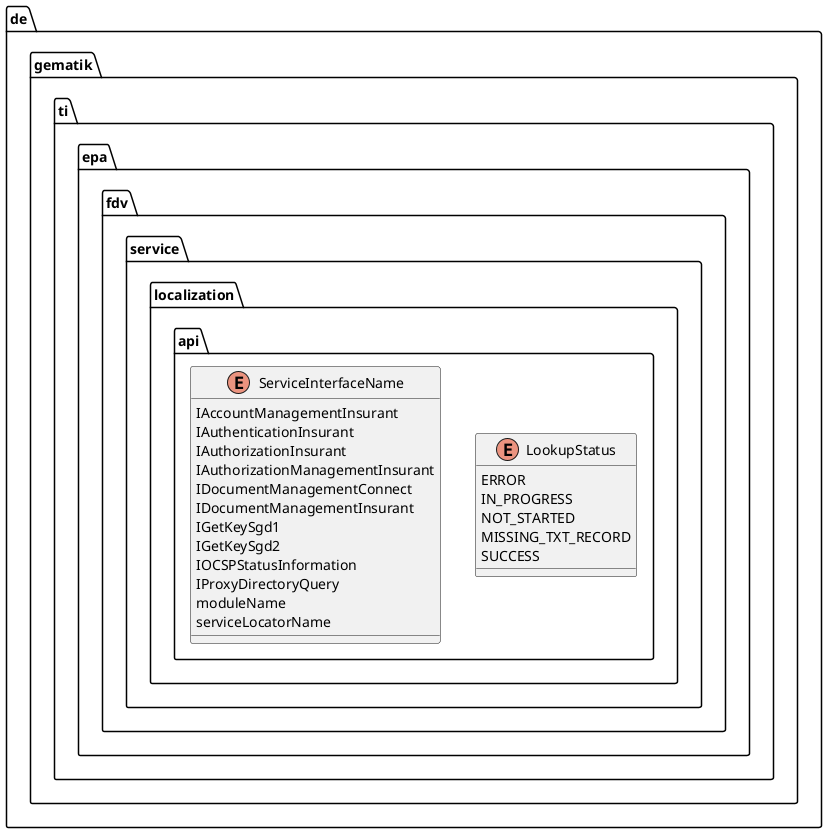 @startuml

  namespace de.gematik.ti.epa.fdv.service.localization.api {
    enum LookupStatus {
      ERROR
      IN_PROGRESS
      NOT_STARTED
      MISSING_TXT_RECORD
      SUCCESS
    }
  }
  

  namespace de.gematik.ti.epa.fdv.service.localization.api {
    enum ServiceInterfaceName {
      IAccountManagementInsurant
      IAuthenticationInsurant
      IAuthorizationInsurant
      IAuthorizationManagementInsurant
      IDocumentManagementConnect
      IDocumentManagementInsurant
      IGetKeySgd1
      IGetKeySgd2
      IOCSPStatusInformation
      IProxyDirectoryQuery
      moduleName
      serviceLocatorName
    }
  }


@enduml
